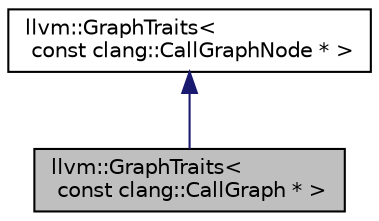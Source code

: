 digraph "llvm::GraphTraits&lt; const clang::CallGraph * &gt;"
{
 // LATEX_PDF_SIZE
  bgcolor="transparent";
  edge [fontname="Helvetica",fontsize="10",labelfontname="Helvetica",labelfontsize="10"];
  node [fontname="Helvetica",fontsize="10",shape=record];
  Node1 [label="llvm::GraphTraits\<\l const clang::CallGraph * \>",height=0.2,width=0.4,color="black", fillcolor="grey75", style="filled", fontcolor="black",tooltip=" "];
  Node2 -> Node1 [dir="back",color="midnightblue",fontsize="10",style="solid",fontname="Helvetica"];
  Node2 [label="llvm::GraphTraits\<\l const clang::CallGraphNode * \>",height=0.2,width=0.4,color="black",URL="$structllvm_1_1GraphTraits_3_01const_01clang_1_1CallGraphNode_01_5_01_4.html",tooltip=" "];
}
